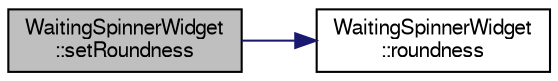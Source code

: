 digraph "WaitingSpinnerWidget::setRoundness"
{
 // LATEX_PDF_SIZE
  edge [fontname="FreeSans",fontsize="10",labelfontname="FreeSans",labelfontsize="10"];
  node [fontname="FreeSans",fontsize="10",shape=record];
  rankdir="LR";
  Node93 [label="WaitingSpinnerWidget\l::setRoundness",height=0.2,width=0.4,color="black", fillcolor="grey75", style="filled", fontcolor="black",tooltip=" "];
  Node93 -> Node94 [color="midnightblue",fontsize="10",style="solid",fontname="FreeSans"];
  Node94 [label="WaitingSpinnerWidget\l::roundness",height=0.2,width=0.4,color="black", fillcolor="white", style="filled",URL="$class_waiting_spinner_widget.html#a2ceb91dfdafcd41b99f04aa2b4b81786",tooltip=" "];
}
